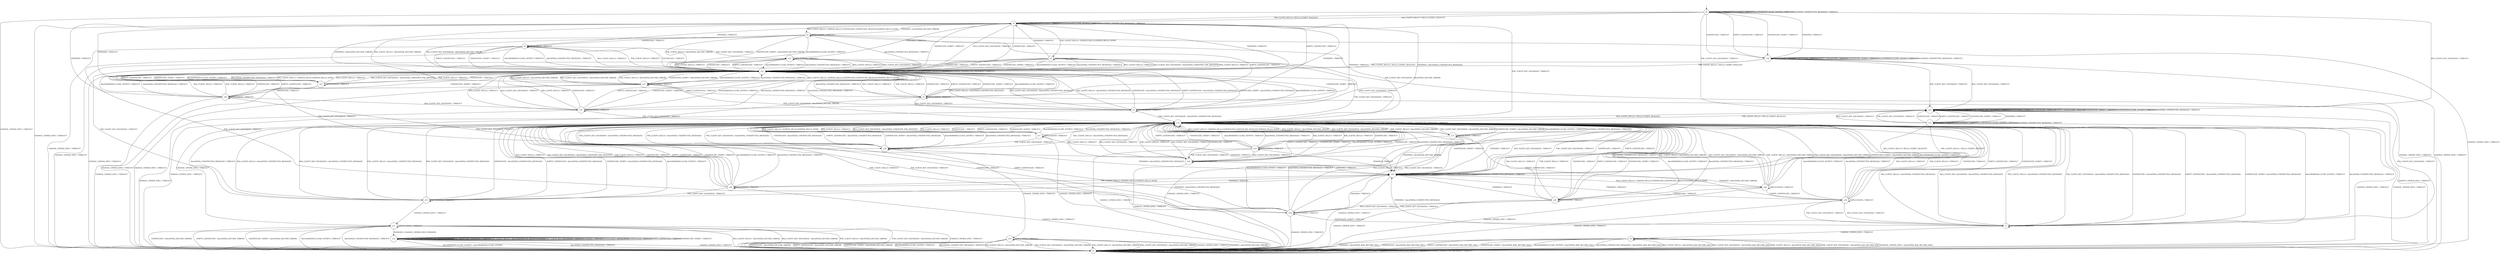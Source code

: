 digraph g {
__start0 [label="" shape="none"];

	s0 [shape="circle" label="s0"];
	s1 [shape="circle" label="s1"];
	s2 [shape="circle" label="s2"];
	s3 [shape="circle" label="s3"];
	s4 [shape="circle" label="s4"];
	s5 [shape="circle" label="s5"];
	s6 [shape="circle" label="s6"];
	s7 [shape="circle" label="s7"];
	s8 [shape="circle" label="s8"];
	s9 [shape="circle" label="s9"];
	s10 [shape="circle" label="s10"];
	s11 [shape="circle" label="s11"];
	s12 [shape="circle" label="s12"];
	s13 [shape="circle" label="s13"];
	s14 [shape="circle" label="s14"];
	s15 [shape="circle" label="s15"];
	s16 [shape="circle" label="s16"];
	s17 [shape="circle" label="s17"];
	s18 [shape="circle" label="s18"];
	s19 [shape="circle" label="s19"];
	s20 [shape="circle" label="s20"];
	s21 [shape="circle" label="s21"];
	s22 [shape="circle" label="s22"];
	s23 [shape="circle" label="s23"];
	s24 [shape="circle" label="s24"];
	s25 [shape="circle" label="s25"];
	s26 [shape="circle" label="s26"];
	s27 [shape="circle" label="s27"];
	s28 [shape="circle" label="s28"];
	s29 [shape="circle" label="s29"];
	s30 [shape="circle" label="s30"];
	s31 [shape="circle" label="s31"];
	s32 [shape="circle" label="s32"];
	s33 [shape="circle" label="s33"];
	s34 [shape="circle" label="s34"];
	s0 -> s2 [label="RSA_CLIENT_HELLO / HELLO_VERIFY_REQUEST"];
	s0 -> s32 [label="RSA_CLIENT_KEY_EXCHANGE / TIMEOUT"];
	s0 -> s2 [label="PSK_CLIENT_HELLO / HELLO_VERIFY_REQUEST"];
	s0 -> s32 [label="PSK_CLIENT_KEY_EXCHANGE / TIMEOUT"];
	s0 -> s1 [label="CHANGE_CIPHER_SPEC / TIMEOUT"];
	s0 -> s0 [label="FINISHED / TIMEOUT"];
	s0 -> s0 [label="APPLICATION / TIMEOUT"];
	s0 -> s34 [label="CERTIFICATE / TIMEOUT"];
	s0 -> s34 [label="EMPTY_CERTIFICATE / TIMEOUT"];
	s0 -> s34 [label="CERTIFICATE_VERIFY / TIMEOUT"];
	s0 -> s0 [label="Alert(WARNING,CLOSE_NOTIFY) / TIMEOUT"];
	s0 -> s0 [label="Alert(FATAL,UNEXPECTED_MESSAGE) / TIMEOUT"];
	s1 -> s1 [label="RSA_CLIENT_HELLO / TIMEOUT"];
	s1 -> s1 [label="RSA_CLIENT_KEY_EXCHANGE / TIMEOUT"];
	s1 -> s1 [label="PSK_CLIENT_HELLO / TIMEOUT"];
	s1 -> s1 [label="PSK_CLIENT_KEY_EXCHANGE / TIMEOUT"];
	s1 -> s1 [label="CHANGE_CIPHER_SPEC / TIMEOUT"];
	s1 -> s1 [label="FINISHED / TIMEOUT"];
	s1 -> s1 [label="APPLICATION / TIMEOUT"];
	s1 -> s1 [label="CERTIFICATE / TIMEOUT"];
	s1 -> s1 [label="EMPTY_CERTIFICATE / TIMEOUT"];
	s1 -> s1 [label="CERTIFICATE_VERIFY / TIMEOUT"];
	s1 -> s1 [label="Alert(WARNING,CLOSE_NOTIFY) / TIMEOUT"];
	s1 -> s1 [label="Alert(FATAL,UNEXPECTED_MESSAGE) / TIMEOUT"];
	s2 -> s3 [label="RSA_CLIENT_HELLO / SERVER_HELLO,CERTIFICATE,CERTIFICATE_REQUEST,SERVER_HELLO_DONE"];
	s2 -> s21 [label="RSA_CLIENT_KEY_EXCHANGE / TIMEOUT"];
	s2 -> s6 [label="PSK_CLIENT_HELLO / SERVER_HELLO,SERVER_HELLO_DONE"];
	s2 -> s14 [label="PSK_CLIENT_KEY_EXCHANGE / TIMEOUT"];
	s2 -> s1 [label="CHANGE_CIPHER_SPEC / TIMEOUT"];
	s2 -> s2 [label="FINISHED / TIMEOUT"];
	s2 -> s2 [label="APPLICATION / TIMEOUT"];
	s2 -> s21 [label="CERTIFICATE / TIMEOUT"];
	s2 -> s21 [label="EMPTY_CERTIFICATE / TIMEOUT"];
	s2 -> s21 [label="CERTIFICATE_VERIFY / TIMEOUT"];
	s2 -> s2 [label="Alert(WARNING,CLOSE_NOTIFY) / TIMEOUT"];
	s2 -> s2 [label="Alert(FATAL,UNEXPECTED_MESSAGE) / TIMEOUT"];
	s3 -> s21 [label="RSA_CLIENT_HELLO / Alert(FATAL,DECODE_ERROR)"];
	s3 -> s21 [label="RSA_CLIENT_KEY_EXCHANGE / Alert(FATAL,DECODE_ERROR)"];
	s3 -> s21 [label="PSK_CLIENT_HELLO / Alert(FATAL,DECODE_ERROR)"];
	s3 -> s14 [label="PSK_CLIENT_KEY_EXCHANGE / Alert(FATAL,DECODE_ERROR)"];
	s3 -> s1 [label="CHANGE_CIPHER_SPEC / TIMEOUT"];
	s3 -> s2 [label="FINISHED / Alert(FATAL,DECODE_ERROR)"];
	s3 -> s3 [label="APPLICATION / TIMEOUT"];
	s3 -> s9 [label="CERTIFICATE / TIMEOUT"];
	s3 -> s4 [label="EMPTY_CERTIFICATE / TIMEOUT"];
	s3 -> s21 [label="CERTIFICATE_VERIFY / Alert(FATAL,DECODE_ERROR)"];
	s3 -> s21 [label="Alert(WARNING,CLOSE_NOTIFY) / TIMEOUT"];
	s3 -> s21 [label="Alert(FATAL,UNEXPECTED_MESSAGE) / TIMEOUT"];
	s4 -> s21 [label="RSA_CLIENT_HELLO / TIMEOUT"];
	s4 -> s5 [label="RSA_CLIENT_KEY_EXCHANGE / TIMEOUT"];
	s4 -> s21 [label="PSK_CLIENT_HELLO / TIMEOUT"];
	s4 -> s7 [label="PSK_CLIENT_KEY_EXCHANGE / TIMEOUT"];
	s4 -> s1 [label="CHANGE_CIPHER_SPEC / TIMEOUT"];
	s4 -> s2 [label="FINISHED / TIMEOUT"];
	s4 -> s4 [label="APPLICATION / TIMEOUT"];
	s4 -> s21 [label="CERTIFICATE / TIMEOUT"];
	s4 -> s21 [label="EMPTY_CERTIFICATE / TIMEOUT"];
	s4 -> s21 [label="CERTIFICATE_VERIFY / TIMEOUT"];
	s4 -> s21 [label="Alert(WARNING,CLOSE_NOTIFY) / TIMEOUT"];
	s4 -> s21 [label="Alert(FATAL,UNEXPECTED_MESSAGE) / TIMEOUT"];
	s5 -> s21 [label="RSA_CLIENT_HELLO / Alert(FATAL,UNEXPECTED_MESSAGE)"];
	s5 -> s21 [label="RSA_CLIENT_KEY_EXCHANGE / Alert(FATAL,UNEXPECTED_MESSAGE)"];
	s5 -> s21 [label="PSK_CLIENT_HELLO / Alert(FATAL,UNEXPECTED_MESSAGE)"];
	s5 -> s14 [label="PSK_CLIENT_KEY_EXCHANGE / Alert(FATAL,UNEXPECTED_MESSAGE)"];
	s5 -> s11 [label="CHANGE_CIPHER_SPEC / TIMEOUT"];
	s5 -> s2 [label="FINISHED / Alert(FATAL,UNEXPECTED_MESSAGE)"];
	s5 -> s5 [label="APPLICATION / TIMEOUT"];
	s5 -> s21 [label="CERTIFICATE / Alert(FATAL,UNEXPECTED_MESSAGE)"];
	s5 -> s21 [label="EMPTY_CERTIFICATE / Alert(FATAL,UNEXPECTED_MESSAGE)"];
	s5 -> s21 [label="CERTIFICATE_VERIFY / Alert(FATAL,UNEXPECTED_MESSAGE)"];
	s5 -> s21 [label="Alert(WARNING,CLOSE_NOTIFY) / TIMEOUT"];
	s5 -> s21 [label="Alert(FATAL,UNEXPECTED_MESSAGE) / TIMEOUT"];
	s6 -> s21 [label="RSA_CLIENT_HELLO / TIMEOUT"];
	s6 -> s21 [label="RSA_CLIENT_KEY_EXCHANGE / Alert(FATAL,UNKNOWN_PSK_IDENTITY)"];
	s6 -> s21 [label="PSK_CLIENT_HELLO / TIMEOUT"];
	s6 -> s13 [label="PSK_CLIENT_KEY_EXCHANGE / TIMEOUT"];
	s6 -> s1 [label="CHANGE_CIPHER_SPEC / TIMEOUT"];
	s6 -> s2 [label="FINISHED / TIMEOUT"];
	s6 -> s6 [label="APPLICATION / TIMEOUT"];
	s6 -> s21 [label="CERTIFICATE / TIMEOUT"];
	s6 -> s21 [label="EMPTY_CERTIFICATE / TIMEOUT"];
	s6 -> s21 [label="CERTIFICATE_VERIFY / TIMEOUT"];
	s6 -> s21 [label="Alert(WARNING,CLOSE_NOTIFY) / TIMEOUT"];
	s6 -> s21 [label="Alert(FATAL,UNEXPECTED_MESSAGE) / TIMEOUT"];
	s7 -> s14 [label="RSA_CLIENT_HELLO / Alert(FATAL,UNEXPECTED_MESSAGE)"];
	s7 -> s14 [label="RSA_CLIENT_KEY_EXCHANGE / Alert(FATAL,UNEXPECTED_MESSAGE)"];
	s7 -> s14 [label="PSK_CLIENT_HELLO / Alert(FATAL,UNEXPECTED_MESSAGE)"];
	s7 -> s14 [label="PSK_CLIENT_KEY_EXCHANGE / Alert(FATAL,UNEXPECTED_MESSAGE)"];
	s7 -> s8 [label="CHANGE_CIPHER_SPEC / TIMEOUT"];
	s7 -> s25 [label="FINISHED / Alert(FATAL,UNEXPECTED_MESSAGE)"];
	s7 -> s7 [label="APPLICATION / TIMEOUT"];
	s7 -> s14 [label="CERTIFICATE / Alert(FATAL,UNEXPECTED_MESSAGE)"];
	s7 -> s14 [label="EMPTY_CERTIFICATE / Alert(FATAL,UNEXPECTED_MESSAGE)"];
	s7 -> s14 [label="CERTIFICATE_VERIFY / Alert(FATAL,UNEXPECTED_MESSAGE)"];
	s7 -> s14 [label="Alert(WARNING,CLOSE_NOTIFY) / TIMEOUT"];
	s7 -> s14 [label="Alert(FATAL,UNEXPECTED_MESSAGE) / TIMEOUT"];
	s8 -> s1 [label="RSA_CLIENT_HELLO / Alert(FATAL,BAD_RECORD_MAC)"];
	s8 -> s1 [label="RSA_CLIENT_KEY_EXCHANGE / Alert(FATAL,BAD_RECORD_MAC)"];
	s8 -> s1 [label="PSK_CLIENT_HELLO / Alert(FATAL,BAD_RECORD_MAC)"];
	s8 -> s1 [label="PSK_CLIENT_KEY_EXCHANGE / Alert(FATAL,BAD_RECORD_MAC)"];
	s8 -> s1 [label="CHANGE_CIPHER_SPEC / Alert(FATAL,BAD_RECORD_MAC)"];
	s8 -> s1 [label="FINISHED / Alert(FATAL,BAD_RECORD_MAC)"];
	s8 -> s8 [label="APPLICATION / TIMEOUT"];
	s8 -> s1 [label="CERTIFICATE / Alert(FATAL,BAD_RECORD_MAC)"];
	s8 -> s1 [label="EMPTY_CERTIFICATE / Alert(FATAL,BAD_RECORD_MAC)"];
	s8 -> s1 [label="CERTIFICATE_VERIFY / Alert(FATAL,BAD_RECORD_MAC)"];
	s8 -> s1 [label="Alert(WARNING,CLOSE_NOTIFY) / Alert(FATAL,BAD_RECORD_MAC)"];
	s8 -> s1 [label="Alert(FATAL,UNEXPECTED_MESSAGE) / Alert(FATAL,BAD_RECORD_MAC)"];
	s9 -> s21 [label="RSA_CLIENT_HELLO / TIMEOUT"];
	s9 -> s10 [label="RSA_CLIENT_KEY_EXCHANGE / TIMEOUT"];
	s9 -> s21 [label="PSK_CLIENT_HELLO / TIMEOUT"];
	s9 -> s20 [label="PSK_CLIENT_KEY_EXCHANGE / TIMEOUT"];
	s9 -> s1 [label="CHANGE_CIPHER_SPEC / TIMEOUT"];
	s9 -> s2 [label="FINISHED / TIMEOUT"];
	s9 -> s9 [label="APPLICATION / TIMEOUT"];
	s9 -> s21 [label="CERTIFICATE / TIMEOUT"];
	s9 -> s21 [label="EMPTY_CERTIFICATE / TIMEOUT"];
	s9 -> s21 [label="CERTIFICATE_VERIFY / TIMEOUT"];
	s9 -> s21 [label="Alert(WARNING,CLOSE_NOTIFY) / TIMEOUT"];
	s9 -> s21 [label="Alert(FATAL,UNEXPECTED_MESSAGE) / TIMEOUT"];
	s10 -> s21 [label="RSA_CLIENT_HELLO / TIMEOUT"];
	s10 -> s21 [label="RSA_CLIENT_KEY_EXCHANGE / TIMEOUT"];
	s10 -> s21 [label="PSK_CLIENT_HELLO / TIMEOUT"];
	s10 -> s14 [label="PSK_CLIENT_KEY_EXCHANGE / TIMEOUT"];
	s10 -> s1 [label="CHANGE_CIPHER_SPEC / TIMEOUT"];
	s10 -> s2 [label="FINISHED / TIMEOUT"];
	s10 -> s10 [label="APPLICATION / TIMEOUT"];
	s10 -> s21 [label="CERTIFICATE / TIMEOUT"];
	s10 -> s21 [label="EMPTY_CERTIFICATE / TIMEOUT"];
	s10 -> s5 [label="CERTIFICATE_VERIFY / TIMEOUT"];
	s10 -> s21 [label="Alert(WARNING,CLOSE_NOTIFY) / TIMEOUT"];
	s10 -> s21 [label="Alert(FATAL,UNEXPECTED_MESSAGE) / TIMEOUT"];
	s11 -> s1 [label="RSA_CLIENT_HELLO / Alert(FATAL,DECODE_ERROR)"];
	s11 -> s1 [label="RSA_CLIENT_KEY_EXCHANGE / Alert(FATAL,DECODE_ERROR)"];
	s11 -> s1 [label="PSK_CLIENT_HELLO / Alert(FATAL,DECODE_ERROR)"];
	s11 -> s1 [label="PSK_CLIENT_KEY_EXCHANGE / Alert(FATAL,DECODE_ERROR)"];
	s11 -> s1 [label="CHANGE_CIPHER_SPEC / TIMEOUT"];
	s11 -> s12 [label="FINISHED / CHANGE_CIPHER_SPEC,FINISHED"];
	s11 -> s11 [label="APPLICATION / TIMEOUT"];
	s11 -> s1 [label="CERTIFICATE / Alert(FATAL,DECODE_ERROR)"];
	s11 -> s1 [label="EMPTY_CERTIFICATE / Alert(FATAL,DECODE_ERROR)"];
	s11 -> s1 [label="CERTIFICATE_VERIFY / Alert(FATAL,DECODE_ERROR)"];
	s11 -> s1 [label="Alert(WARNING,CLOSE_NOTIFY) / TIMEOUT"];
	s11 -> s1 [label="Alert(FATAL,UNEXPECTED_MESSAGE) / TIMEOUT"];
	s12 -> s12 [label="RSA_CLIENT_HELLO / Alert(WARNING,NO_RENEGOTIATION)"];
	s12 -> s12 [label="RSA_CLIENT_KEY_EXCHANGE / TIMEOUT"];
	s12 -> s12 [label="PSK_CLIENT_HELLO / Alert(WARNING,NO_RENEGOTIATION)"];
	s12 -> s12 [label="PSK_CLIENT_KEY_EXCHANGE / TIMEOUT"];
	s12 -> s1 [label="CHANGE_CIPHER_SPEC / TIMEOUT"];
	s12 -> s12 [label="FINISHED / TIMEOUT"];
	s12 -> s12 [label="APPLICATION / APPLICATION"];
	s12 -> s12 [label="CERTIFICATE / TIMEOUT"];
	s12 -> s12 [label="EMPTY_CERTIFICATE / TIMEOUT"];
	s12 -> s12 [label="CERTIFICATE_VERIFY / TIMEOUT"];
	s12 -> s1 [label="Alert(WARNING,CLOSE_NOTIFY) / Alert(WARNING,CLOSE_NOTIFY)"];
	s12 -> s1 [label="Alert(FATAL,UNEXPECTED_MESSAGE) / TIMEOUT"];
	s13 -> s14 [label="RSA_CLIENT_HELLO / Alert(FATAL,UNEXPECTED_MESSAGE)"];
	s13 -> s14 [label="RSA_CLIENT_KEY_EXCHANGE / Alert(FATAL,UNEXPECTED_MESSAGE)"];
	s13 -> s14 [label="PSK_CLIENT_HELLO / Alert(FATAL,UNEXPECTED_MESSAGE)"];
	s13 -> s14 [label="PSK_CLIENT_KEY_EXCHANGE / Alert(FATAL,UNEXPECTED_MESSAGE)"];
	s13 -> s11 [label="CHANGE_CIPHER_SPEC / TIMEOUT"];
	s13 -> s25 [label="FINISHED / Alert(FATAL,UNEXPECTED_MESSAGE)"];
	s13 -> s13 [label="APPLICATION / TIMEOUT"];
	s13 -> s14 [label="CERTIFICATE / Alert(FATAL,UNEXPECTED_MESSAGE)"];
	s13 -> s14 [label="EMPTY_CERTIFICATE / Alert(FATAL,UNEXPECTED_MESSAGE)"];
	s13 -> s14 [label="CERTIFICATE_VERIFY / Alert(FATAL,UNEXPECTED_MESSAGE)"];
	s13 -> s14 [label="Alert(WARNING,CLOSE_NOTIFY) / TIMEOUT"];
	s13 -> s14 [label="Alert(FATAL,UNEXPECTED_MESSAGE) / TIMEOUT"];
	s14 -> s15 [label="RSA_CLIENT_HELLO / SERVER_HELLO,CERTIFICATE,CERTIFICATE_REQUEST,SERVER_HELLO_DONE"];
	s14 -> s14 [label="RSA_CLIENT_KEY_EXCHANGE / TIMEOUT"];
	s14 -> s17 [label="PSK_CLIENT_HELLO / SERVER_HELLO,SERVER_HELLO_DONE"];
	s14 -> s14 [label="PSK_CLIENT_KEY_EXCHANGE / TIMEOUT"];
	s14 -> s1 [label="CHANGE_CIPHER_SPEC / TIMEOUT"];
	s14 -> s25 [label="FINISHED / TIMEOUT"];
	s14 -> s14 [label="APPLICATION / TIMEOUT"];
	s14 -> s14 [label="CERTIFICATE / TIMEOUT"];
	s14 -> s14 [label="EMPTY_CERTIFICATE / TIMEOUT"];
	s14 -> s14 [label="CERTIFICATE_VERIFY / TIMEOUT"];
	s14 -> s14 [label="Alert(WARNING,CLOSE_NOTIFY) / TIMEOUT"];
	s14 -> s14 [label="Alert(FATAL,UNEXPECTED_MESSAGE) / TIMEOUT"];
	s15 -> s14 [label="RSA_CLIENT_HELLO / Alert(FATAL,DECODE_ERROR)"];
	s15 -> s14 [label="RSA_CLIENT_KEY_EXCHANGE / Alert(FATAL,DECODE_ERROR)"];
	s15 -> s14 [label="PSK_CLIENT_HELLO / Alert(FATAL,DECODE_ERROR)"];
	s15 -> s14 [label="PSK_CLIENT_KEY_EXCHANGE / Alert(FATAL,DECODE_ERROR)"];
	s15 -> s1 [label="CHANGE_CIPHER_SPEC / TIMEOUT"];
	s15 -> s25 [label="FINISHED / Alert(FATAL,DECODE_ERROR)"];
	s15 -> s15 [label="APPLICATION / TIMEOUT"];
	s15 -> s23 [label="CERTIFICATE / TIMEOUT"];
	s15 -> s16 [label="EMPTY_CERTIFICATE / TIMEOUT"];
	s15 -> s14 [label="CERTIFICATE_VERIFY / Alert(FATAL,DECODE_ERROR)"];
	s15 -> s14 [label="Alert(WARNING,CLOSE_NOTIFY) / TIMEOUT"];
	s15 -> s14 [label="Alert(FATAL,UNEXPECTED_MESSAGE) / TIMEOUT"];
	s16 -> s14 [label="RSA_CLIENT_HELLO / TIMEOUT"];
	s16 -> s7 [label="RSA_CLIENT_KEY_EXCHANGE / TIMEOUT"];
	s16 -> s14 [label="PSK_CLIENT_HELLO / TIMEOUT"];
	s16 -> s7 [label="PSK_CLIENT_KEY_EXCHANGE / TIMEOUT"];
	s16 -> s1 [label="CHANGE_CIPHER_SPEC / TIMEOUT"];
	s16 -> s25 [label="FINISHED / TIMEOUT"];
	s16 -> s16 [label="APPLICATION / TIMEOUT"];
	s16 -> s14 [label="CERTIFICATE / TIMEOUT"];
	s16 -> s14 [label="EMPTY_CERTIFICATE / TIMEOUT"];
	s16 -> s14 [label="CERTIFICATE_VERIFY / TIMEOUT"];
	s16 -> s14 [label="Alert(WARNING,CLOSE_NOTIFY) / TIMEOUT"];
	s16 -> s14 [label="Alert(FATAL,UNEXPECTED_MESSAGE) / TIMEOUT"];
	s17 -> s14 [label="RSA_CLIENT_HELLO / TIMEOUT"];
	s17 -> s14 [label="RSA_CLIENT_KEY_EXCHANGE / Alert(FATAL,UNKNOWN_PSK_IDENTITY)"];
	s17 -> s14 [label="PSK_CLIENT_HELLO / TIMEOUT"];
	s17 -> s18 [label="PSK_CLIENT_KEY_EXCHANGE / TIMEOUT"];
	s17 -> s1 [label="CHANGE_CIPHER_SPEC / TIMEOUT"];
	s17 -> s25 [label="FINISHED / TIMEOUT"];
	s17 -> s17 [label="APPLICATION / TIMEOUT"];
	s17 -> s14 [label="CERTIFICATE / TIMEOUT"];
	s17 -> s14 [label="EMPTY_CERTIFICATE / TIMEOUT"];
	s17 -> s14 [label="CERTIFICATE_VERIFY / TIMEOUT"];
	s17 -> s14 [label="Alert(WARNING,CLOSE_NOTIFY) / TIMEOUT"];
	s17 -> s14 [label="Alert(FATAL,UNEXPECTED_MESSAGE) / TIMEOUT"];
	s18 -> s14 [label="RSA_CLIENT_HELLO / Alert(FATAL,UNEXPECTED_MESSAGE)"];
	s18 -> s14 [label="RSA_CLIENT_KEY_EXCHANGE / Alert(FATAL,UNEXPECTED_MESSAGE)"];
	s18 -> s14 [label="PSK_CLIENT_HELLO / Alert(FATAL,UNEXPECTED_MESSAGE)"];
	s18 -> s14 [label="PSK_CLIENT_KEY_EXCHANGE / Alert(FATAL,UNEXPECTED_MESSAGE)"];
	s18 -> s19 [label="CHANGE_CIPHER_SPEC / TIMEOUT"];
	s18 -> s25 [label="FINISHED / Alert(FATAL,UNEXPECTED_MESSAGE)"];
	s18 -> s18 [label="APPLICATION / TIMEOUT"];
	s18 -> s14 [label="CERTIFICATE / Alert(FATAL,UNEXPECTED_MESSAGE)"];
	s18 -> s14 [label="EMPTY_CERTIFICATE / Alert(FATAL,UNEXPECTED_MESSAGE)"];
	s18 -> s14 [label="CERTIFICATE_VERIFY / Alert(FATAL,UNEXPECTED_MESSAGE)"];
	s18 -> s14 [label="Alert(WARNING,CLOSE_NOTIFY) / TIMEOUT"];
	s18 -> s14 [label="Alert(FATAL,UNEXPECTED_MESSAGE) / TIMEOUT"];
	s19 -> s1 [label="RSA_CLIENT_HELLO / Alert(FATAL,DECODE_ERROR)"];
	s19 -> s1 [label="RSA_CLIENT_KEY_EXCHANGE / Alert(FATAL,DECODE_ERROR)"];
	s19 -> s1 [label="PSK_CLIENT_HELLO / Alert(FATAL,DECODE_ERROR)"];
	s19 -> s1 [label="PSK_CLIENT_KEY_EXCHANGE / Alert(FATAL,DECODE_ERROR)"];
	s19 -> s1 [label="CHANGE_CIPHER_SPEC / TIMEOUT"];
	s19 -> s1 [label="FINISHED / Alert(FATAL,DECODE_ERROR)"];
	s19 -> s19 [label="APPLICATION / TIMEOUT"];
	s19 -> s1 [label="CERTIFICATE / Alert(FATAL,DECODE_ERROR)"];
	s19 -> s1 [label="EMPTY_CERTIFICATE / Alert(FATAL,DECODE_ERROR)"];
	s19 -> s1 [label="CERTIFICATE_VERIFY / Alert(FATAL,DECODE_ERROR)"];
	s19 -> s1 [label="Alert(WARNING,CLOSE_NOTIFY) / TIMEOUT"];
	s19 -> s1 [label="Alert(FATAL,UNEXPECTED_MESSAGE) / TIMEOUT"];
	s20 -> s14 [label="RSA_CLIENT_HELLO / TIMEOUT"];
	s20 -> s14 [label="RSA_CLIENT_KEY_EXCHANGE / TIMEOUT"];
	s20 -> s14 [label="PSK_CLIENT_HELLO / TIMEOUT"];
	s20 -> s14 [label="PSK_CLIENT_KEY_EXCHANGE / TIMEOUT"];
	s20 -> s1 [label="CHANGE_CIPHER_SPEC / TIMEOUT"];
	s20 -> s25 [label="FINISHED / TIMEOUT"];
	s20 -> s20 [label="APPLICATION / TIMEOUT"];
	s20 -> s14 [label="CERTIFICATE / TIMEOUT"];
	s20 -> s14 [label="EMPTY_CERTIFICATE / TIMEOUT"];
	s20 -> s7 [label="CERTIFICATE_VERIFY / TIMEOUT"];
	s20 -> s14 [label="Alert(WARNING,CLOSE_NOTIFY) / TIMEOUT"];
	s20 -> s14 [label="Alert(FATAL,UNEXPECTED_MESSAGE) / TIMEOUT"];
	s21 -> s27 [label="RSA_CLIENT_HELLO / SERVER_HELLO,CERTIFICATE,CERTIFICATE_REQUEST,SERVER_HELLO_DONE"];
	s21 -> s21 [label="RSA_CLIENT_KEY_EXCHANGE / TIMEOUT"];
	s21 -> s22 [label="PSK_CLIENT_HELLO / SERVER_HELLO,SERVER_HELLO_DONE"];
	s21 -> s14 [label="PSK_CLIENT_KEY_EXCHANGE / TIMEOUT"];
	s21 -> s1 [label="CHANGE_CIPHER_SPEC / TIMEOUT"];
	s21 -> s2 [label="FINISHED / TIMEOUT"];
	s21 -> s21 [label="APPLICATION / TIMEOUT"];
	s21 -> s21 [label="CERTIFICATE / TIMEOUT"];
	s21 -> s21 [label="EMPTY_CERTIFICATE / TIMEOUT"];
	s21 -> s21 [label="CERTIFICATE_VERIFY / TIMEOUT"];
	s21 -> s21 [label="Alert(WARNING,CLOSE_NOTIFY) / TIMEOUT"];
	s21 -> s21 [label="Alert(FATAL,UNEXPECTED_MESSAGE) / TIMEOUT"];
	s22 -> s21 [label="RSA_CLIENT_HELLO / TIMEOUT"];
	s22 -> s21 [label="RSA_CLIENT_KEY_EXCHANGE / Alert(FATAL,UNKNOWN_PSK_IDENTITY)"];
	s22 -> s21 [label="PSK_CLIENT_HELLO / TIMEOUT"];
	s22 -> s18 [label="PSK_CLIENT_KEY_EXCHANGE / TIMEOUT"];
	s22 -> s1 [label="CHANGE_CIPHER_SPEC / TIMEOUT"];
	s22 -> s2 [label="FINISHED / TIMEOUT"];
	s22 -> s22 [label="APPLICATION / TIMEOUT"];
	s22 -> s21 [label="CERTIFICATE / TIMEOUT"];
	s22 -> s21 [label="EMPTY_CERTIFICATE / TIMEOUT"];
	s22 -> s21 [label="CERTIFICATE_VERIFY / TIMEOUT"];
	s22 -> s21 [label="Alert(WARNING,CLOSE_NOTIFY) / TIMEOUT"];
	s22 -> s21 [label="Alert(FATAL,UNEXPECTED_MESSAGE) / TIMEOUT"];
	s23 -> s14 [label="RSA_CLIENT_HELLO / TIMEOUT"];
	s23 -> s24 [label="RSA_CLIENT_KEY_EXCHANGE / TIMEOUT"];
	s23 -> s14 [label="PSK_CLIENT_HELLO / TIMEOUT"];
	s23 -> s24 [label="PSK_CLIENT_KEY_EXCHANGE / TIMEOUT"];
	s23 -> s1 [label="CHANGE_CIPHER_SPEC / TIMEOUT"];
	s23 -> s25 [label="FINISHED / TIMEOUT"];
	s23 -> s23 [label="APPLICATION / TIMEOUT"];
	s23 -> s14 [label="CERTIFICATE / TIMEOUT"];
	s23 -> s14 [label="EMPTY_CERTIFICATE / TIMEOUT"];
	s23 -> s14 [label="CERTIFICATE_VERIFY / TIMEOUT"];
	s23 -> s14 [label="Alert(WARNING,CLOSE_NOTIFY) / TIMEOUT"];
	s23 -> s14 [label="Alert(FATAL,UNEXPECTED_MESSAGE) / TIMEOUT"];
	s24 -> s14 [label="RSA_CLIENT_HELLO / TIMEOUT"];
	s24 -> s14 [label="RSA_CLIENT_KEY_EXCHANGE / TIMEOUT"];
	s24 -> s14 [label="PSK_CLIENT_HELLO / TIMEOUT"];
	s24 -> s14 [label="PSK_CLIENT_KEY_EXCHANGE / TIMEOUT"];
	s24 -> s1 [label="CHANGE_CIPHER_SPEC / TIMEOUT"];
	s24 -> s25 [label="FINISHED / TIMEOUT"];
	s24 -> s24 [label="APPLICATION / TIMEOUT"];
	s24 -> s14 [label="CERTIFICATE / TIMEOUT"];
	s24 -> s14 [label="EMPTY_CERTIFICATE / TIMEOUT"];
	s24 -> s14 [label="CERTIFICATE_VERIFY / TIMEOUT"];
	s24 -> s14 [label="Alert(WARNING,CLOSE_NOTIFY) / TIMEOUT"];
	s24 -> s14 [label="Alert(FATAL,UNEXPECTED_MESSAGE) / TIMEOUT"];
	s25 -> s28 [label="RSA_CLIENT_HELLO / SERVER_HELLO,CERTIFICATE,CERTIFICATE_REQUEST,SERVER_HELLO_DONE"];
	s25 -> s14 [label="RSA_CLIENT_KEY_EXCHANGE / TIMEOUT"];
	s25 -> s26 [label="PSK_CLIENT_HELLO / SERVER_HELLO,SERVER_HELLO_DONE"];
	s25 -> s14 [label="PSK_CLIENT_KEY_EXCHANGE / TIMEOUT"];
	s25 -> s1 [label="CHANGE_CIPHER_SPEC / TIMEOUT"];
	s25 -> s25 [label="FINISHED / TIMEOUT"];
	s25 -> s25 [label="APPLICATION / TIMEOUT"];
	s25 -> s14 [label="CERTIFICATE / TIMEOUT"];
	s25 -> s14 [label="EMPTY_CERTIFICATE / TIMEOUT"];
	s25 -> s14 [label="CERTIFICATE_VERIFY / TIMEOUT"];
	s25 -> s25 [label="Alert(WARNING,CLOSE_NOTIFY) / TIMEOUT"];
	s25 -> s25 [label="Alert(FATAL,UNEXPECTED_MESSAGE) / TIMEOUT"];
	s26 -> s14 [label="RSA_CLIENT_HELLO / TIMEOUT"];
	s26 -> s14 [label="RSA_CLIENT_KEY_EXCHANGE / Alert(FATAL,UNKNOWN_PSK_IDENTITY)"];
	s26 -> s14 [label="PSK_CLIENT_HELLO / TIMEOUT"];
	s26 -> s13 [label="PSK_CLIENT_KEY_EXCHANGE / TIMEOUT"];
	s26 -> s1 [label="CHANGE_CIPHER_SPEC / TIMEOUT"];
	s26 -> s25 [label="FINISHED / TIMEOUT"];
	s26 -> s26 [label="APPLICATION / TIMEOUT"];
	s26 -> s14 [label="CERTIFICATE / TIMEOUT"];
	s26 -> s14 [label="EMPTY_CERTIFICATE / TIMEOUT"];
	s26 -> s14 [label="CERTIFICATE_VERIFY / TIMEOUT"];
	s26 -> s14 [label="Alert(WARNING,CLOSE_NOTIFY) / TIMEOUT"];
	s26 -> s14 [label="Alert(FATAL,UNEXPECTED_MESSAGE) / TIMEOUT"];
	s27 -> s21 [label="RSA_CLIENT_HELLO / Alert(FATAL,DECODE_ERROR)"];
	s27 -> s21 [label="RSA_CLIENT_KEY_EXCHANGE / Alert(FATAL,DECODE_ERROR)"];
	s27 -> s21 [label="PSK_CLIENT_HELLO / Alert(FATAL,DECODE_ERROR)"];
	s27 -> s14 [label="PSK_CLIENT_KEY_EXCHANGE / Alert(FATAL,DECODE_ERROR)"];
	s27 -> s1 [label="CHANGE_CIPHER_SPEC / TIMEOUT"];
	s27 -> s2 [label="FINISHED / Alert(FATAL,DECODE_ERROR)"];
	s27 -> s27 [label="APPLICATION / TIMEOUT"];
	s27 -> s30 [label="CERTIFICATE / TIMEOUT"];
	s27 -> s4 [label="EMPTY_CERTIFICATE / TIMEOUT"];
	s27 -> s21 [label="CERTIFICATE_VERIFY / Alert(FATAL,DECODE_ERROR)"];
	s27 -> s21 [label="Alert(WARNING,CLOSE_NOTIFY) / TIMEOUT"];
	s27 -> s21 [label="Alert(FATAL,UNEXPECTED_MESSAGE) / TIMEOUT"];
	s28 -> s14 [label="RSA_CLIENT_HELLO / Alert(FATAL,DECODE_ERROR)"];
	s28 -> s14 [label="RSA_CLIENT_KEY_EXCHANGE / Alert(FATAL,DECODE_ERROR)"];
	s28 -> s14 [label="PSK_CLIENT_HELLO / Alert(FATAL,DECODE_ERROR)"];
	s28 -> s14 [label="PSK_CLIENT_KEY_EXCHANGE / Alert(FATAL,DECODE_ERROR)"];
	s28 -> s1 [label="CHANGE_CIPHER_SPEC / TIMEOUT"];
	s28 -> s25 [label="FINISHED / Alert(FATAL,DECODE_ERROR)"];
	s28 -> s28 [label="APPLICATION / TIMEOUT"];
	s28 -> s29 [label="CERTIFICATE / TIMEOUT"];
	s28 -> s16 [label="EMPTY_CERTIFICATE / TIMEOUT"];
	s28 -> s14 [label="CERTIFICATE_VERIFY / Alert(FATAL,DECODE_ERROR)"];
	s28 -> s14 [label="Alert(WARNING,CLOSE_NOTIFY) / TIMEOUT"];
	s28 -> s14 [label="Alert(FATAL,UNEXPECTED_MESSAGE) / TIMEOUT"];
	s29 -> s14 [label="RSA_CLIENT_HELLO / TIMEOUT"];
	s29 -> s20 [label="RSA_CLIENT_KEY_EXCHANGE / TIMEOUT"];
	s29 -> s14 [label="PSK_CLIENT_HELLO / TIMEOUT"];
	s29 -> s20 [label="PSK_CLIENT_KEY_EXCHANGE / TIMEOUT"];
	s29 -> s1 [label="CHANGE_CIPHER_SPEC / TIMEOUT"];
	s29 -> s25 [label="FINISHED / TIMEOUT"];
	s29 -> s29 [label="APPLICATION / TIMEOUT"];
	s29 -> s14 [label="CERTIFICATE / TIMEOUT"];
	s29 -> s14 [label="EMPTY_CERTIFICATE / TIMEOUT"];
	s29 -> s14 [label="CERTIFICATE_VERIFY / TIMEOUT"];
	s29 -> s14 [label="Alert(WARNING,CLOSE_NOTIFY) / TIMEOUT"];
	s29 -> s14 [label="Alert(FATAL,UNEXPECTED_MESSAGE) / TIMEOUT"];
	s30 -> s21 [label="RSA_CLIENT_HELLO / TIMEOUT"];
	s30 -> s31 [label="RSA_CLIENT_KEY_EXCHANGE / TIMEOUT"];
	s30 -> s21 [label="PSK_CLIENT_HELLO / TIMEOUT"];
	s30 -> s24 [label="PSK_CLIENT_KEY_EXCHANGE / TIMEOUT"];
	s30 -> s1 [label="CHANGE_CIPHER_SPEC / TIMEOUT"];
	s30 -> s2 [label="FINISHED / TIMEOUT"];
	s30 -> s30 [label="APPLICATION / TIMEOUT"];
	s30 -> s21 [label="CERTIFICATE / TIMEOUT"];
	s30 -> s21 [label="EMPTY_CERTIFICATE / TIMEOUT"];
	s30 -> s21 [label="CERTIFICATE_VERIFY / TIMEOUT"];
	s30 -> s21 [label="Alert(WARNING,CLOSE_NOTIFY) / TIMEOUT"];
	s30 -> s21 [label="Alert(FATAL,UNEXPECTED_MESSAGE) / TIMEOUT"];
	s31 -> s21 [label="RSA_CLIENT_HELLO / TIMEOUT"];
	s31 -> s21 [label="RSA_CLIENT_KEY_EXCHANGE / TIMEOUT"];
	s31 -> s21 [label="PSK_CLIENT_HELLO / TIMEOUT"];
	s31 -> s14 [label="PSK_CLIENT_KEY_EXCHANGE / TIMEOUT"];
	s31 -> s1 [label="CHANGE_CIPHER_SPEC / TIMEOUT"];
	s31 -> s2 [label="FINISHED / TIMEOUT"];
	s31 -> s31 [label="APPLICATION / TIMEOUT"];
	s31 -> s21 [label="CERTIFICATE / TIMEOUT"];
	s31 -> s21 [label="EMPTY_CERTIFICATE / TIMEOUT"];
	s31 -> s21 [label="CERTIFICATE_VERIFY / TIMEOUT"];
	s31 -> s21 [label="Alert(WARNING,CLOSE_NOTIFY) / TIMEOUT"];
	s31 -> s21 [label="Alert(FATAL,UNEXPECTED_MESSAGE) / TIMEOUT"];
	s32 -> s14 [label="RSA_CLIENT_HELLO / HELLO_VERIFY_REQUEST"];
	s32 -> s32 [label="RSA_CLIENT_KEY_EXCHANGE / TIMEOUT"];
	s32 -> s14 [label="PSK_CLIENT_HELLO / HELLO_VERIFY_REQUEST"];
	s32 -> s32 [label="PSK_CLIENT_KEY_EXCHANGE / TIMEOUT"];
	s32 -> s1 [label="CHANGE_CIPHER_SPEC / TIMEOUT"];
	s32 -> s33 [label="FINISHED / TIMEOUT"];
	s32 -> s32 [label="APPLICATION / TIMEOUT"];
	s32 -> s32 [label="CERTIFICATE / TIMEOUT"];
	s32 -> s32 [label="EMPTY_CERTIFICATE / TIMEOUT"];
	s32 -> s32 [label="CERTIFICATE_VERIFY / TIMEOUT"];
	s32 -> s32 [label="Alert(WARNING,CLOSE_NOTIFY) / TIMEOUT"];
	s32 -> s32 [label="Alert(FATAL,UNEXPECTED_MESSAGE) / TIMEOUT"];
	s33 -> s25 [label="RSA_CLIENT_HELLO / HELLO_VERIFY_REQUEST"];
	s33 -> s32 [label="RSA_CLIENT_KEY_EXCHANGE / TIMEOUT"];
	s33 -> s25 [label="PSK_CLIENT_HELLO / HELLO_VERIFY_REQUEST"];
	s33 -> s32 [label="PSK_CLIENT_KEY_EXCHANGE / TIMEOUT"];
	s33 -> s1 [label="CHANGE_CIPHER_SPEC / TIMEOUT"];
	s33 -> s33 [label="FINISHED / TIMEOUT"];
	s33 -> s33 [label="APPLICATION / TIMEOUT"];
	s33 -> s32 [label="CERTIFICATE / TIMEOUT"];
	s33 -> s32 [label="EMPTY_CERTIFICATE / TIMEOUT"];
	s33 -> s32 [label="CERTIFICATE_VERIFY / TIMEOUT"];
	s33 -> s33 [label="Alert(WARNING,CLOSE_NOTIFY) / TIMEOUT"];
	s33 -> s33 [label="Alert(FATAL,UNEXPECTED_MESSAGE) / TIMEOUT"];
	s34 -> s21 [label="RSA_CLIENT_HELLO / HELLO_VERIFY_REQUEST"];
	s34 -> s32 [label="RSA_CLIENT_KEY_EXCHANGE / TIMEOUT"];
	s34 -> s21 [label="PSK_CLIENT_HELLO / HELLO_VERIFY_REQUEST"];
	s34 -> s32 [label="PSK_CLIENT_KEY_EXCHANGE / TIMEOUT"];
	s34 -> s1 [label="CHANGE_CIPHER_SPEC / TIMEOUT"];
	s34 -> s0 [label="FINISHED / TIMEOUT"];
	s34 -> s34 [label="APPLICATION / TIMEOUT"];
	s34 -> s34 [label="CERTIFICATE / TIMEOUT"];
	s34 -> s34 [label="EMPTY_CERTIFICATE / TIMEOUT"];
	s34 -> s34 [label="CERTIFICATE_VERIFY / TIMEOUT"];
	s34 -> s34 [label="Alert(WARNING,CLOSE_NOTIFY) / TIMEOUT"];
	s34 -> s34 [label="Alert(FATAL,UNEXPECTED_MESSAGE) / TIMEOUT"];

__start0 -> s0;
}
